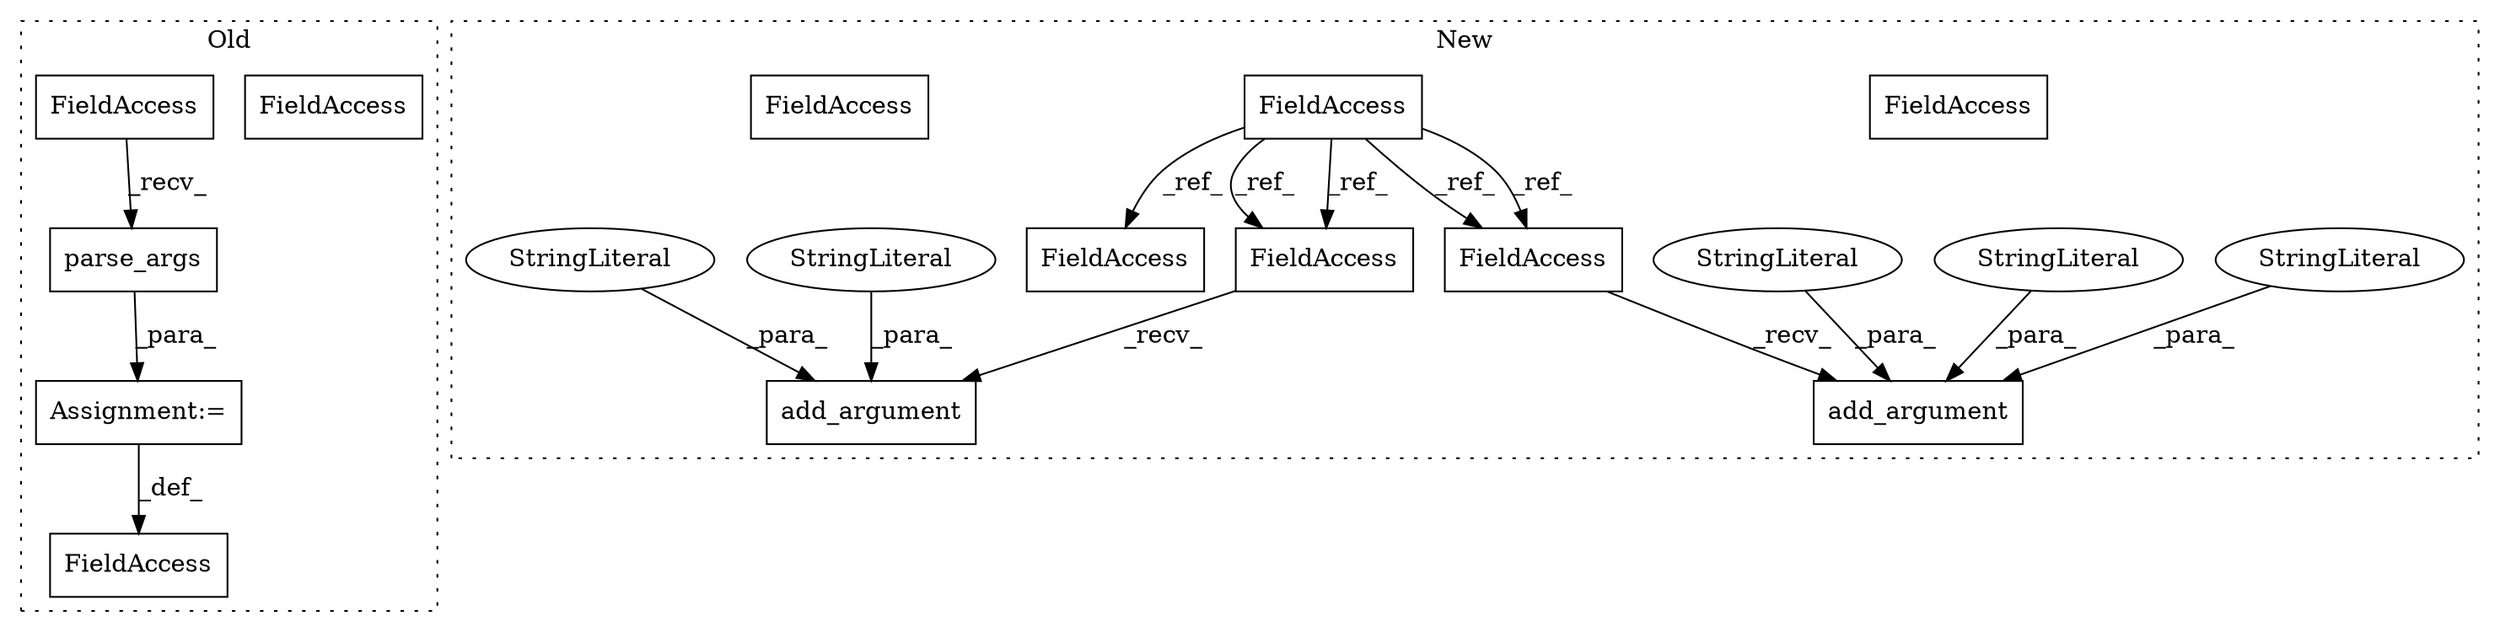 digraph G {
subgraph cluster0 {
1 [label="parse_args" a="32" s="8745" l="12" shape="box"];
5 [label="Assignment:=" a="7" s="8737" l="1" shape="box"];
7 [label="FieldAccess" a="22" s="8733" l="4" shape="box"];
9 [label="FieldAccess" a="22" s="8738" l="6" shape="box"];
18 [label="FieldAccess" a="22" s="8738" l="6" shape="box"];
label = "Old";
style="dotted";
}
subgraph cluster1 {
2 [label="add_argument" a="32" s="8799,8864" l="13,1" shape="box"];
3 [label="StringLiteral" a="45" s="8843" l="21" shape="ellipse"];
4 [label="StringLiteral" a="45" s="8830" l="12" shape="ellipse"];
6 [label="StringLiteral" a="45" s="8812" l="11" shape="ellipse"];
8 [label="FieldAccess" a="22" s="8792" l="6" shape="box"];
10 [label="FieldAccess" a="22" s="8160" l="6" shape="box"];
11 [label="add_argument" a="32" s="8658,8701" l="13,1" shape="box"];
12 [label="StringLiteral" a="45" s="8687" l="14" shape="ellipse"];
13 [label="StringLiteral" a="45" s="8671" l="8" shape="ellipse"];
14 [label="FieldAccess" a="22" s="8878" l="6" shape="box"];
15 [label="FieldAccess" a="22" s="8651" l="6" shape="box"];
16 [label="FieldAccess" a="22" s="8651" l="6" shape="box"];
17 [label="FieldAccess" a="22" s="8792" l="6" shape="box"];
label = "New";
style="dotted";
}
1 -> 5 [label="_para_"];
3 -> 2 [label="_para_"];
4 -> 2 [label="_para_"];
5 -> 7 [label="_def_"];
6 -> 2 [label="_para_"];
10 -> 17 [label="_ref_"];
10 -> 14 [label="_ref_"];
10 -> 16 [label="_ref_"];
10 -> 16 [label="_ref_"];
10 -> 17 [label="_ref_"];
12 -> 11 [label="_para_"];
13 -> 11 [label="_para_"];
16 -> 11 [label="_recv_"];
17 -> 2 [label="_recv_"];
18 -> 1 [label="_recv_"];
}